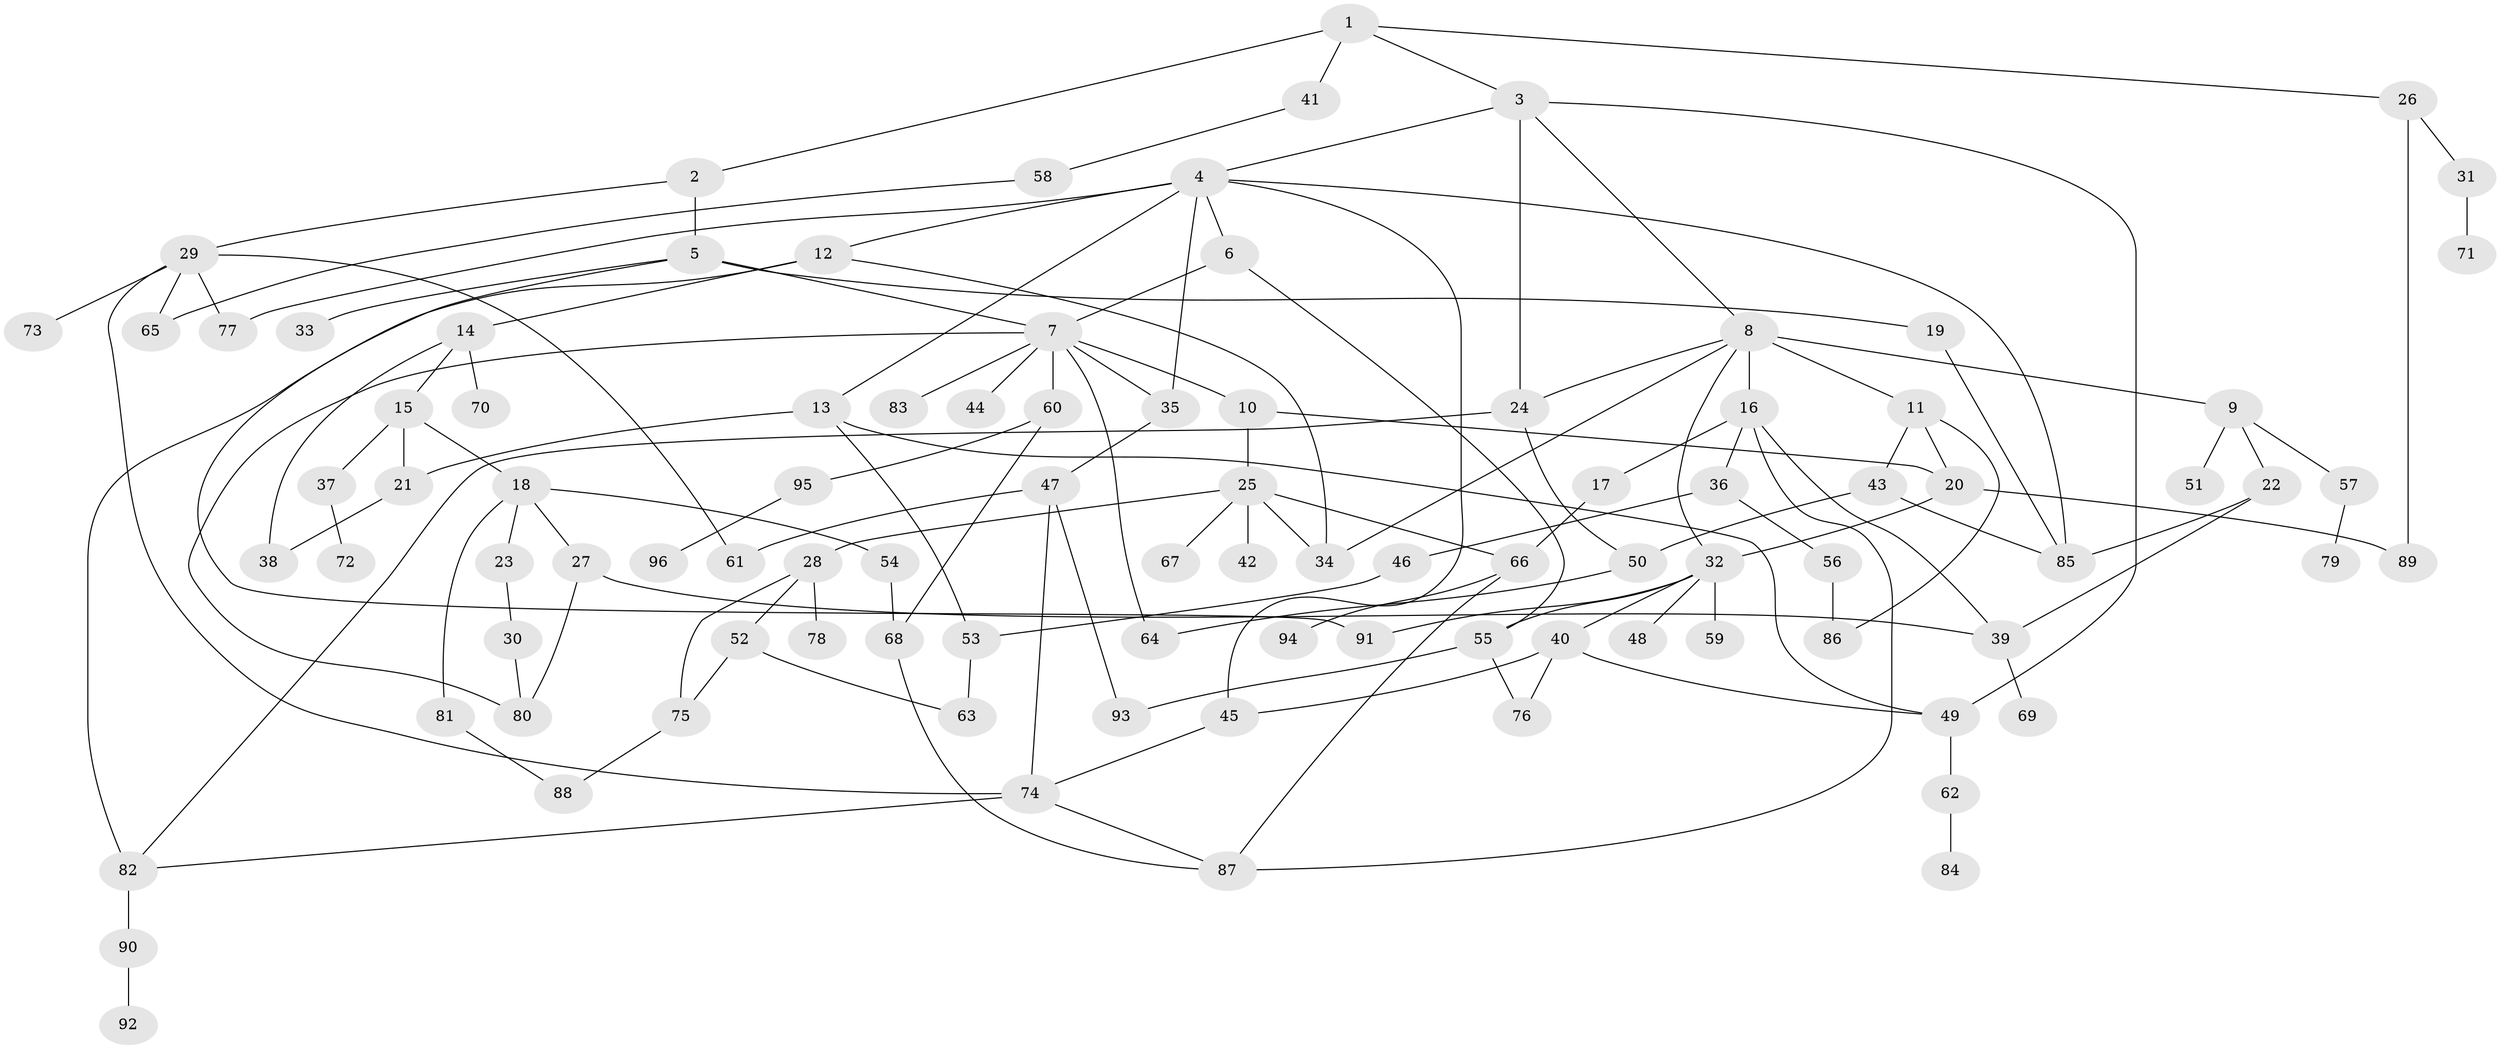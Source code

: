 // Generated by graph-tools (version 1.1) at 2025/13/03/09/25 04:13:34]
// undirected, 96 vertices, 138 edges
graph export_dot {
graph [start="1"]
  node [color=gray90,style=filled];
  1;
  2;
  3;
  4;
  5;
  6;
  7;
  8;
  9;
  10;
  11;
  12;
  13;
  14;
  15;
  16;
  17;
  18;
  19;
  20;
  21;
  22;
  23;
  24;
  25;
  26;
  27;
  28;
  29;
  30;
  31;
  32;
  33;
  34;
  35;
  36;
  37;
  38;
  39;
  40;
  41;
  42;
  43;
  44;
  45;
  46;
  47;
  48;
  49;
  50;
  51;
  52;
  53;
  54;
  55;
  56;
  57;
  58;
  59;
  60;
  61;
  62;
  63;
  64;
  65;
  66;
  67;
  68;
  69;
  70;
  71;
  72;
  73;
  74;
  75;
  76;
  77;
  78;
  79;
  80;
  81;
  82;
  83;
  84;
  85;
  86;
  87;
  88;
  89;
  90;
  91;
  92;
  93;
  94;
  95;
  96;
  1 -- 2;
  1 -- 3;
  1 -- 26;
  1 -- 41;
  2 -- 5;
  2 -- 29;
  3 -- 4;
  3 -- 8;
  3 -- 49;
  3 -- 24;
  4 -- 6;
  4 -- 12;
  4 -- 13;
  4 -- 45;
  4 -- 77;
  4 -- 85;
  4 -- 35;
  5 -- 7;
  5 -- 19;
  5 -- 33;
  5 -- 91;
  6 -- 55;
  6 -- 7;
  7 -- 10;
  7 -- 35;
  7 -- 44;
  7 -- 60;
  7 -- 80;
  7 -- 83;
  7 -- 64;
  8 -- 9;
  8 -- 11;
  8 -- 16;
  8 -- 24;
  8 -- 34;
  8 -- 32;
  9 -- 22;
  9 -- 51;
  9 -- 57;
  10 -- 20;
  10 -- 25;
  11 -- 43;
  11 -- 86;
  11 -- 20;
  12 -- 14;
  12 -- 82;
  12 -- 34;
  13 -- 21;
  13 -- 53;
  13 -- 49;
  14 -- 15;
  14 -- 70;
  14 -- 38;
  15 -- 18;
  15 -- 37;
  15 -- 21;
  16 -- 17;
  16 -- 36;
  16 -- 87;
  16 -- 39;
  17 -- 66;
  18 -- 23;
  18 -- 27;
  18 -- 54;
  18 -- 81;
  19 -- 85;
  20 -- 32;
  20 -- 89;
  21 -- 38;
  22 -- 39;
  22 -- 85;
  23 -- 30;
  24 -- 50;
  24 -- 82;
  25 -- 28;
  25 -- 34;
  25 -- 42;
  25 -- 67;
  25 -- 66;
  26 -- 31;
  26 -- 89;
  27 -- 39;
  27 -- 80;
  28 -- 52;
  28 -- 78;
  28 -- 75;
  29 -- 61;
  29 -- 73;
  29 -- 74;
  29 -- 77;
  29 -- 65;
  30 -- 80;
  31 -- 71;
  32 -- 40;
  32 -- 48;
  32 -- 59;
  32 -- 55;
  32 -- 91;
  35 -- 47;
  36 -- 46;
  36 -- 56;
  37 -- 72;
  39 -- 69;
  40 -- 76;
  40 -- 49;
  40 -- 45;
  41 -- 58;
  43 -- 85;
  43 -- 50;
  45 -- 74;
  46 -- 53;
  47 -- 74;
  47 -- 93;
  47 -- 61;
  49 -- 62;
  50 -- 64;
  52 -- 75;
  52 -- 63;
  53 -- 63;
  54 -- 68;
  55 -- 76;
  55 -- 93;
  56 -- 86;
  57 -- 79;
  58 -- 65;
  60 -- 95;
  60 -- 68;
  62 -- 84;
  66 -- 94;
  66 -- 87;
  68 -- 87;
  74 -- 87;
  74 -- 82;
  75 -- 88;
  81 -- 88;
  82 -- 90;
  90 -- 92;
  95 -- 96;
}
